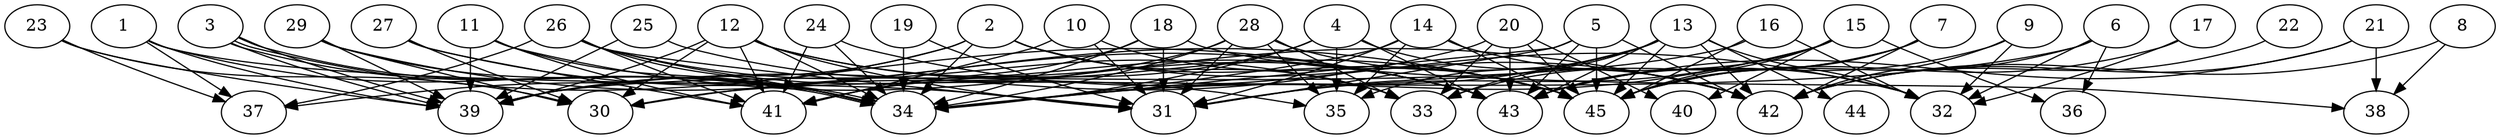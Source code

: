 // DAG automatically generated by daggen at Thu Oct  3 14:07:25 2019
// ./daggen --dot -n 45 --ccr 0.3 --fat 0.9 --regular 0.5 --density 0.6 --mindata 5242880 --maxdata 52428800 
digraph G {
  1 [size="62617600", alpha="0.12", expect_size="18785280"] 
  1 -> 31 [size ="18785280"]
  1 -> 34 [size ="18785280"]
  1 -> 37 [size ="18785280"]
  1 -> 39 [size ="18785280"]
  2 [size="155364693", alpha="0.07", expect_size="46609408"] 
  2 -> 33 [size ="46609408"]
  2 -> 34 [size ="46609408"]
  2 -> 37 [size ="46609408"]
  2 -> 39 [size ="46609408"]
  2 -> 42 [size ="46609408"]
  2 -> 45 [size ="46609408"]
  3 [size="49605973", alpha="0.03", expect_size="14881792"] 
  3 -> 34 [size ="14881792"]
  3 -> 34 [size ="14881792"]
  3 -> 39 [size ="14881792"]
  3 -> 39 [size ="14881792"]
  3 -> 43 [size ="14881792"]
  4 [size="28532053", alpha="0.15", expect_size="8559616"] 
  4 -> 34 [size ="8559616"]
  4 -> 35 [size ="8559616"]
  4 -> 41 [size ="8559616"]
  4 -> 42 [size ="8559616"]
  4 -> 43 [size ="8559616"]
  5 [size="75547307", alpha="0.19", expect_size="22664192"] 
  5 -> 31 [size ="22664192"]
  5 -> 34 [size ="22664192"]
  5 -> 42 [size ="22664192"]
  5 -> 43 [size ="22664192"]
  5 -> 45 [size ="22664192"]
  6 [size="80384000", alpha="0.20", expect_size="24115200"] 
  6 -> 30 [size ="24115200"]
  6 -> 32 [size ="24115200"]
  6 -> 36 [size ="24115200"]
  6 -> 45 [size ="24115200"]
  7 [size="123518293", alpha="0.10", expect_size="37055488"] 
  7 -> 33 [size ="37055488"]
  7 -> 42 [size ="37055488"]
  7 -> 43 [size ="37055488"]
  7 -> 45 [size ="37055488"]
  8 [size="109240320", alpha="0.12", expect_size="32772096"] 
  8 -> 38 [size ="32772096"]
  8 -> 42 [size ="32772096"]
  9 [size="68812800", alpha="0.06", expect_size="20643840"] 
  9 -> 32 [size ="20643840"]
  9 -> 42 [size ="20643840"]
  9 -> 43 [size ="20643840"]
  10 [size="165734400", alpha="0.15", expect_size="49720320"] 
  10 -> 31 [size ="49720320"]
  10 -> 41 [size ="49720320"]
  10 -> 45 [size ="49720320"]
  11 [size="108728320", alpha="0.07", expect_size="32618496"] 
  11 -> 34 [size ="32618496"]
  11 -> 39 [size ="32618496"]
  11 -> 41 [size ="32618496"]
  11 -> 42 [size ="32618496"]
  12 [size="49742507", alpha="0.13", expect_size="14922752"] 
  12 -> 30 [size ="14922752"]
  12 -> 31 [size ="14922752"]
  12 -> 34 [size ="14922752"]
  12 -> 39 [size ="14922752"]
  12 -> 41 [size ="14922752"]
  12 -> 43 [size ="14922752"]
  12 -> 45 [size ="14922752"]
  13 [size="103000747", alpha="0.11", expect_size="30900224"] 
  13 -> 31 [size ="30900224"]
  13 -> 32 [size ="30900224"]
  13 -> 33 [size ="30900224"]
  13 -> 34 [size ="30900224"]
  13 -> 35 [size ="30900224"]
  13 -> 42 [size ="30900224"]
  13 -> 43 [size ="30900224"]
  13 -> 44 [size ="30900224"]
  13 -> 45 [size ="30900224"]
  14 [size="129955840", alpha="0.19", expect_size="38986752"] 
  14 -> 31 [size ="38986752"]
  14 -> 32 [size ="38986752"]
  14 -> 34 [size ="38986752"]
  14 -> 35 [size ="38986752"]
  14 -> 45 [size ="38986752"]
  15 [size="93934933", alpha="0.10", expect_size="28180480"] 
  15 -> 31 [size ="28180480"]
  15 -> 34 [size ="28180480"]
  15 -> 36 [size ="28180480"]
  15 -> 40 [size ="28180480"]
  15 -> 43 [size ="28180480"]
  15 -> 45 [size ="28180480"]
  16 [size="87531520", alpha="0.14", expect_size="26259456"] 
  16 -> 32 [size ="26259456"]
  16 -> 39 [size ="26259456"]
  16 -> 45 [size ="26259456"]
  17 [size="87016107", alpha="0.14", expect_size="26104832"] 
  17 -> 32 [size ="26104832"]
  17 -> 45 [size ="26104832"]
  18 [size="168444587", alpha="0.04", expect_size="50533376"] 
  18 -> 31 [size ="50533376"]
  18 -> 34 [size ="50533376"]
  18 -> 38 [size ="50533376"]
  18 -> 41 [size ="50533376"]
  19 [size="108677120", alpha="0.02", expect_size="32603136"] 
  19 -> 31 [size ="32603136"]
  19 -> 34 [size ="32603136"]
  20 [size="152746667", alpha="0.05", expect_size="45824000"] 
  20 -> 33 [size ="45824000"]
  20 -> 39 [size ="45824000"]
  20 -> 40 [size ="45824000"]
  20 -> 43 [size ="45824000"]
  20 -> 45 [size ="45824000"]
  21 [size="114565120", alpha="0.13", expect_size="34369536"] 
  21 -> 38 [size ="34369536"]
  21 -> 42 [size ="34369536"]
  21 -> 43 [size ="34369536"]
  22 [size="168031573", alpha="0.19", expect_size="50409472"] 
  22 -> 42 [size ="50409472"]
  23 [size="114292053", alpha="0.10", expect_size="34287616"] 
  23 -> 30 [size ="34287616"]
  23 -> 37 [size ="34287616"]
  23 -> 39 [size ="34287616"]
  24 [size="41956693", alpha="0.01", expect_size="12587008"] 
  24 -> 32 [size ="12587008"]
  24 -> 34 [size ="12587008"]
  24 -> 41 [size ="12587008"]
  25 [size="35635200", alpha="0.01", expect_size="10690560"] 
  25 -> 39 [size ="10690560"]
  25 -> 43 [size ="10690560"]
  26 [size="110844587", alpha="0.08", expect_size="33253376"] 
  26 -> 31 [size ="33253376"]
  26 -> 33 [size ="33253376"]
  26 -> 34 [size ="33253376"]
  26 -> 35 [size ="33253376"]
  26 -> 37 [size ="33253376"]
  26 -> 41 [size ="33253376"]
  27 [size="63505067", alpha="0.08", expect_size="19051520"] 
  27 -> 30 [size ="19051520"]
  27 -> 41 [size ="19051520"]
  27 -> 43 [size ="19051520"]
  28 [size="171076267", alpha="0.00", expect_size="51322880"] 
  28 -> 30 [size ="51322880"]
  28 -> 31 [size ="51322880"]
  28 -> 33 [size ="51322880"]
  28 -> 34 [size ="51322880"]
  28 -> 35 [size ="51322880"]
  28 -> 42 [size ="51322880"]
  29 [size="46407680", alpha="0.19", expect_size="13922304"] 
  29 -> 30 [size ="13922304"]
  29 -> 34 [size ="13922304"]
  29 -> 39 [size ="13922304"]
  29 -> 45 [size ="13922304"]
  30 [size="59395413", alpha="0.17", expect_size="17818624"] 
  31 [size="95467520", alpha="0.06", expect_size="28640256"] 
  32 [size="42489173", alpha="0.19", expect_size="12746752"] 
  33 [size="38348800", alpha="0.04", expect_size="11504640"] 
  34 [size="115176107", alpha="0.02", expect_size="34552832"] 
  35 [size="126743893", alpha="0.10", expect_size="38023168"] 
  36 [size="131126613", alpha="0.07", expect_size="39337984"] 
  37 [size="33942187", alpha="0.13", expect_size="10182656"] 
  38 [size="98522453", alpha="0.19", expect_size="29556736"] 
  39 [size="102065493", alpha="0.15", expect_size="30619648"] 
  40 [size="95904427", alpha="0.09", expect_size="28771328"] 
  41 [size="71014400", alpha="0.16", expect_size="21304320"] 
  42 [size="118647467", alpha="0.01", expect_size="35594240"] 
  43 [size="113790293", alpha="0.19", expect_size="34137088"] 
  44 [size="141967360", alpha="0.20", expect_size="42590208"] 
  45 [size="158371840", alpha="0.03", expect_size="47511552"] 
}

